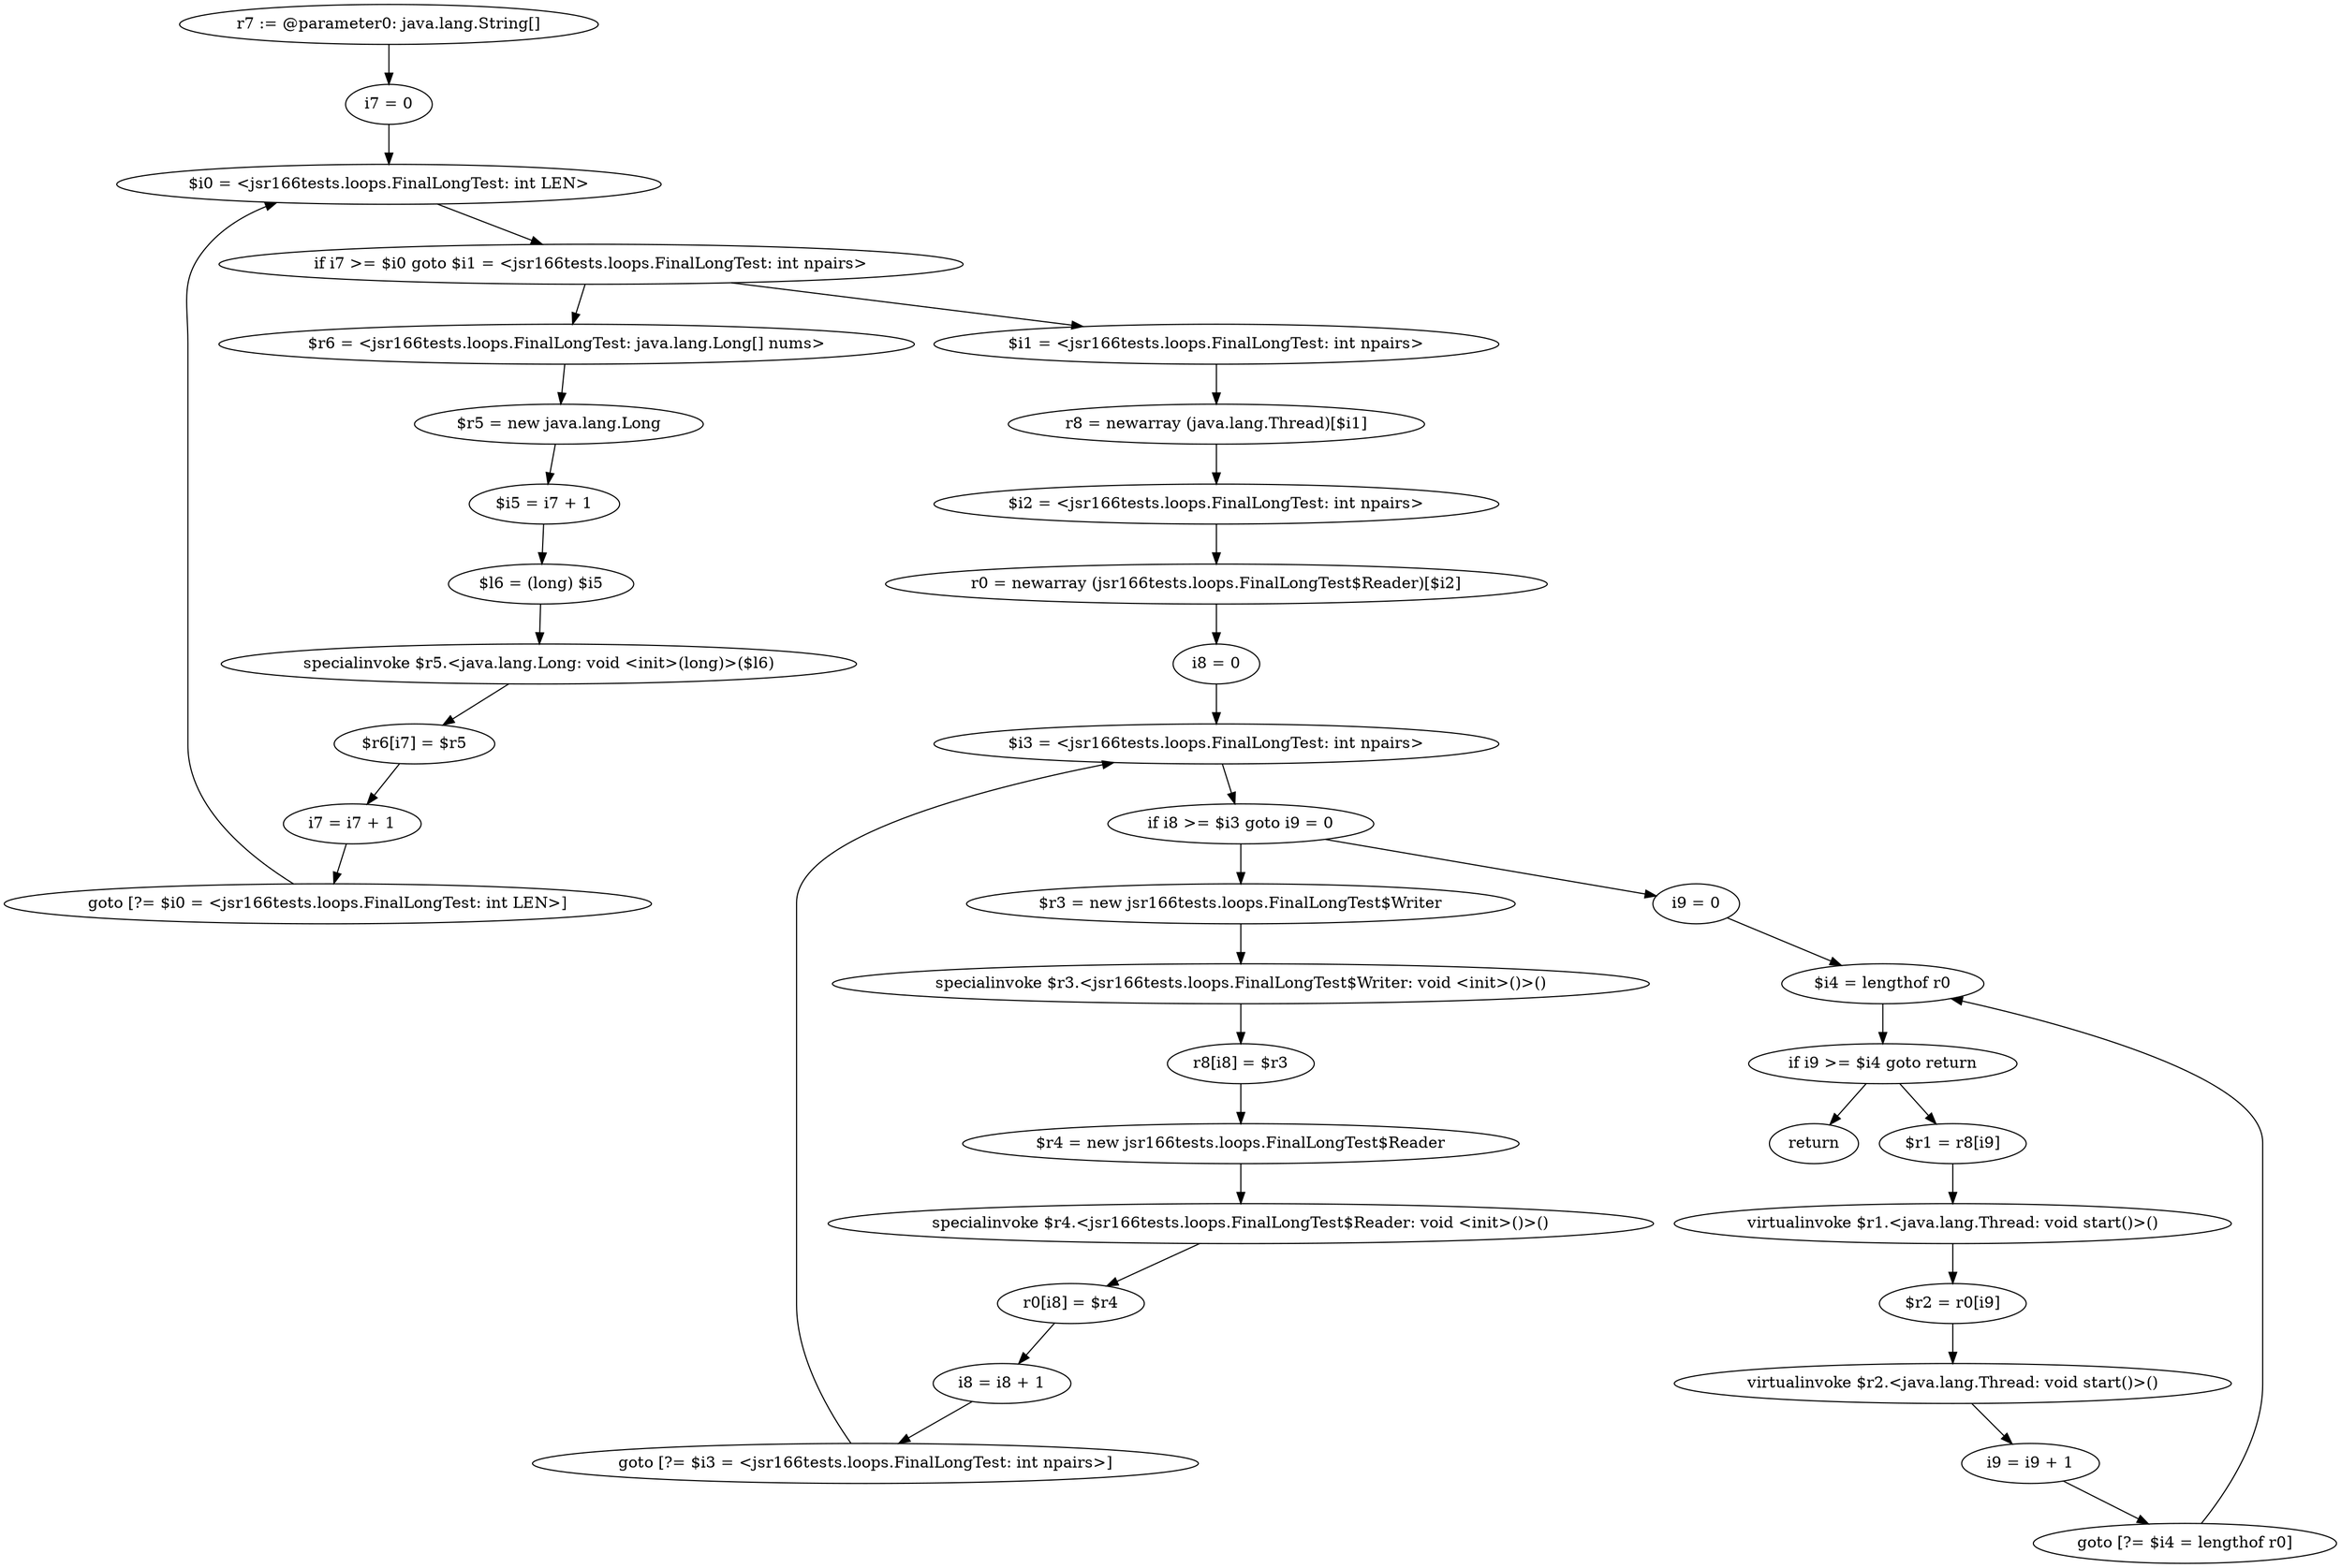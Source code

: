 digraph "unitGraph" {
    "r7 := @parameter0: java.lang.String[]"
    "i7 = 0"
    "$i0 = <jsr166tests.loops.FinalLongTest: int LEN>"
    "if i7 >= $i0 goto $i1 = <jsr166tests.loops.FinalLongTest: int npairs>"
    "$r6 = <jsr166tests.loops.FinalLongTest: java.lang.Long[] nums>"
    "$r5 = new java.lang.Long"
    "$i5 = i7 + 1"
    "$l6 = (long) $i5"
    "specialinvoke $r5.<java.lang.Long: void <init>(long)>($l6)"
    "$r6[i7] = $r5"
    "i7 = i7 + 1"
    "goto [?= $i0 = <jsr166tests.loops.FinalLongTest: int LEN>]"
    "$i1 = <jsr166tests.loops.FinalLongTest: int npairs>"
    "r8 = newarray (java.lang.Thread)[$i1]"
    "$i2 = <jsr166tests.loops.FinalLongTest: int npairs>"
    "r0 = newarray (jsr166tests.loops.FinalLongTest$Reader)[$i2]"
    "i8 = 0"
    "$i3 = <jsr166tests.loops.FinalLongTest: int npairs>"
    "if i8 >= $i3 goto i9 = 0"
    "$r3 = new jsr166tests.loops.FinalLongTest$Writer"
    "specialinvoke $r3.<jsr166tests.loops.FinalLongTest$Writer: void <init>()>()"
    "r8[i8] = $r3"
    "$r4 = new jsr166tests.loops.FinalLongTest$Reader"
    "specialinvoke $r4.<jsr166tests.loops.FinalLongTest$Reader: void <init>()>()"
    "r0[i8] = $r4"
    "i8 = i8 + 1"
    "goto [?= $i3 = <jsr166tests.loops.FinalLongTest: int npairs>]"
    "i9 = 0"
    "$i4 = lengthof r0"
    "if i9 >= $i4 goto return"
    "$r1 = r8[i9]"
    "virtualinvoke $r1.<java.lang.Thread: void start()>()"
    "$r2 = r0[i9]"
    "virtualinvoke $r2.<java.lang.Thread: void start()>()"
    "i9 = i9 + 1"
    "goto [?= $i4 = lengthof r0]"
    "return"
    "r7 := @parameter0: java.lang.String[]"->"i7 = 0";
    "i7 = 0"->"$i0 = <jsr166tests.loops.FinalLongTest: int LEN>";
    "$i0 = <jsr166tests.loops.FinalLongTest: int LEN>"->"if i7 >= $i0 goto $i1 = <jsr166tests.loops.FinalLongTest: int npairs>";
    "if i7 >= $i0 goto $i1 = <jsr166tests.loops.FinalLongTest: int npairs>"->"$r6 = <jsr166tests.loops.FinalLongTest: java.lang.Long[] nums>";
    "if i7 >= $i0 goto $i1 = <jsr166tests.loops.FinalLongTest: int npairs>"->"$i1 = <jsr166tests.loops.FinalLongTest: int npairs>";
    "$r6 = <jsr166tests.loops.FinalLongTest: java.lang.Long[] nums>"->"$r5 = new java.lang.Long";
    "$r5 = new java.lang.Long"->"$i5 = i7 + 1";
    "$i5 = i7 + 1"->"$l6 = (long) $i5";
    "$l6 = (long) $i5"->"specialinvoke $r5.<java.lang.Long: void <init>(long)>($l6)";
    "specialinvoke $r5.<java.lang.Long: void <init>(long)>($l6)"->"$r6[i7] = $r5";
    "$r6[i7] = $r5"->"i7 = i7 + 1";
    "i7 = i7 + 1"->"goto [?= $i0 = <jsr166tests.loops.FinalLongTest: int LEN>]";
    "goto [?= $i0 = <jsr166tests.loops.FinalLongTest: int LEN>]"->"$i0 = <jsr166tests.loops.FinalLongTest: int LEN>";
    "$i1 = <jsr166tests.loops.FinalLongTest: int npairs>"->"r8 = newarray (java.lang.Thread)[$i1]";
    "r8 = newarray (java.lang.Thread)[$i1]"->"$i2 = <jsr166tests.loops.FinalLongTest: int npairs>";
    "$i2 = <jsr166tests.loops.FinalLongTest: int npairs>"->"r0 = newarray (jsr166tests.loops.FinalLongTest$Reader)[$i2]";
    "r0 = newarray (jsr166tests.loops.FinalLongTest$Reader)[$i2]"->"i8 = 0";
    "i8 = 0"->"$i3 = <jsr166tests.loops.FinalLongTest: int npairs>";
    "$i3 = <jsr166tests.loops.FinalLongTest: int npairs>"->"if i8 >= $i3 goto i9 = 0";
    "if i8 >= $i3 goto i9 = 0"->"$r3 = new jsr166tests.loops.FinalLongTest$Writer";
    "if i8 >= $i3 goto i9 = 0"->"i9 = 0";
    "$r3 = new jsr166tests.loops.FinalLongTest$Writer"->"specialinvoke $r3.<jsr166tests.loops.FinalLongTest$Writer: void <init>()>()";
    "specialinvoke $r3.<jsr166tests.loops.FinalLongTest$Writer: void <init>()>()"->"r8[i8] = $r3";
    "r8[i8] = $r3"->"$r4 = new jsr166tests.loops.FinalLongTest$Reader";
    "$r4 = new jsr166tests.loops.FinalLongTest$Reader"->"specialinvoke $r4.<jsr166tests.loops.FinalLongTest$Reader: void <init>()>()";
    "specialinvoke $r4.<jsr166tests.loops.FinalLongTest$Reader: void <init>()>()"->"r0[i8] = $r4";
    "r0[i8] = $r4"->"i8 = i8 + 1";
    "i8 = i8 + 1"->"goto [?= $i3 = <jsr166tests.loops.FinalLongTest: int npairs>]";
    "goto [?= $i3 = <jsr166tests.loops.FinalLongTest: int npairs>]"->"$i3 = <jsr166tests.loops.FinalLongTest: int npairs>";
    "i9 = 0"->"$i4 = lengthof r0";
    "$i4 = lengthof r0"->"if i9 >= $i4 goto return";
    "if i9 >= $i4 goto return"->"$r1 = r8[i9]";
    "if i9 >= $i4 goto return"->"return";
    "$r1 = r8[i9]"->"virtualinvoke $r1.<java.lang.Thread: void start()>()";
    "virtualinvoke $r1.<java.lang.Thread: void start()>()"->"$r2 = r0[i9]";
    "$r2 = r0[i9]"->"virtualinvoke $r2.<java.lang.Thread: void start()>()";
    "virtualinvoke $r2.<java.lang.Thread: void start()>()"->"i9 = i9 + 1";
    "i9 = i9 + 1"->"goto [?= $i4 = lengthof r0]";
    "goto [?= $i4 = lengthof r0]"->"$i4 = lengthof r0";
}
